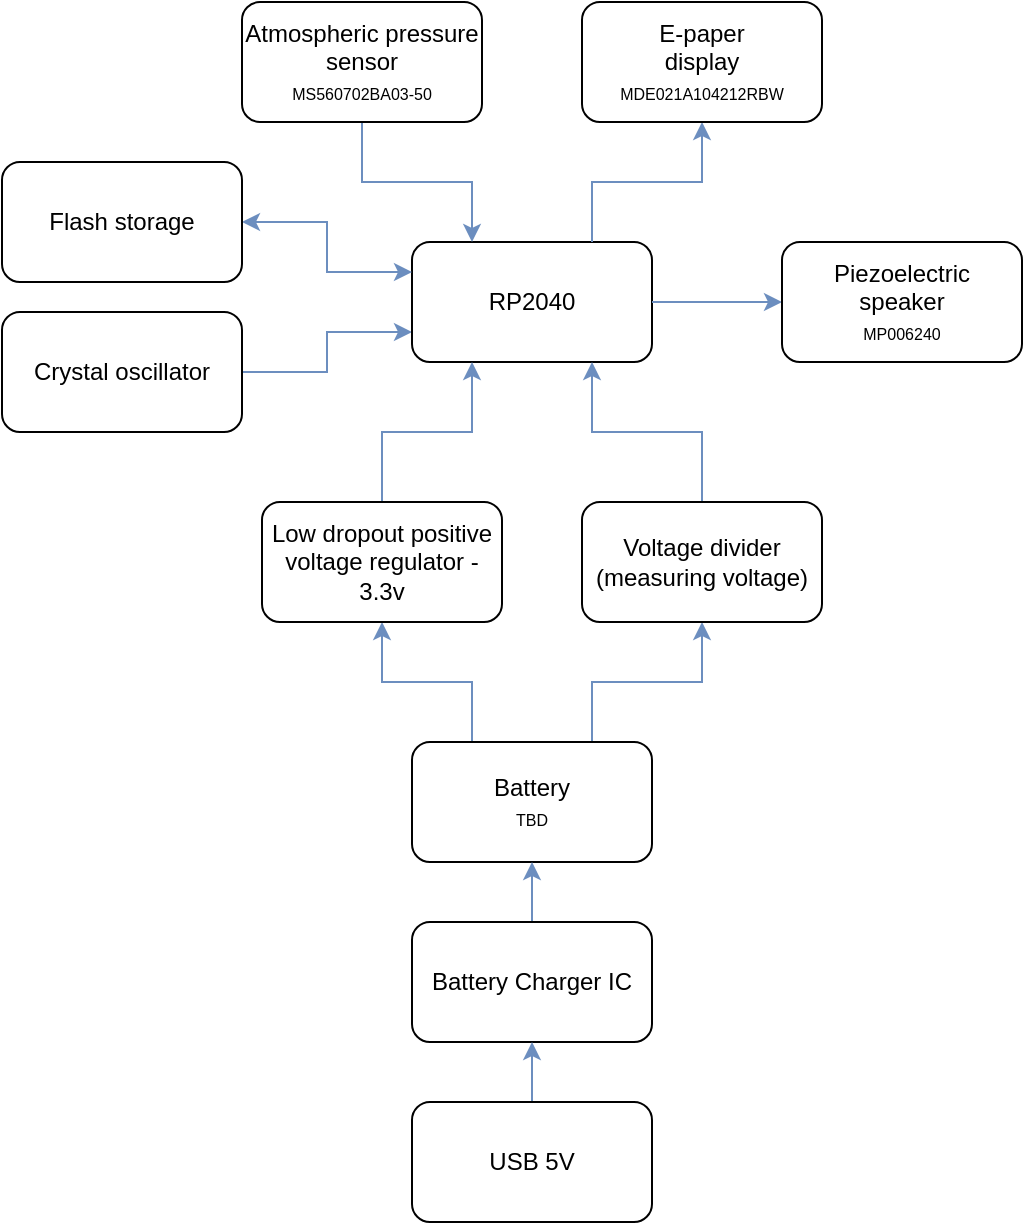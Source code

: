 <mxfile version="16.5.1" type="device"><diagram id="tjSu3hEnXZyojusVfJWB" name="Page-1"><mxGraphModel dx="525" dy="488" grid="1" gridSize="10" guides="1" tooltips="1" connect="1" arrows="1" fold="1" page="1" pageScale="1" pageWidth="850" pageHeight="1100" background="none" math="0" shadow="0"><root><mxCell id="0"/><mxCell id="1" parent="0"/><mxCell id="w5ZtJl2pOUCjqDPW8Yhh-26" style="edgeStyle=orthogonalEdgeStyle;rounded=0;orthogonalLoop=1;jettySize=auto;html=1;exitX=0;exitY=0.75;exitDx=0;exitDy=0;entryX=1;entryY=0.5;entryDx=0;entryDy=0;fontSize=12;startArrow=classic;startFill=1;endArrow=none;endFill=0;fillColor=#dae8fc;strokeColor=#6c8ebf;" parent="1" source="yIp2CMRC2_C_F6frynDm-4" target="w5ZtJl2pOUCjqDPW8Yhh-25" edge="1"><mxGeometry relative="1" as="geometry"/></mxCell><mxCell id="yIp2CMRC2_C_F6frynDm-4" value="RP2040" style="rounded=1;whiteSpace=wrap;html=1;" parent="1" vertex="1"><mxGeometry x="365" y="520" width="120" height="60" as="geometry"/></mxCell><mxCell id="w5ZtJl2pOUCjqDPW8Yhh-1" value="" style="edgeStyle=orthogonalEdgeStyle;rounded=0;orthogonalLoop=1;jettySize=auto;html=1;fontSize=8;startArrow=classic;startFill=1;endArrow=none;endFill=0;entryX=0.75;entryY=0;entryDx=0;entryDy=0;fillColor=#dae8fc;strokeColor=#6c8ebf;" parent="1" source="yIp2CMRC2_C_F6frynDm-5" target="yIp2CMRC2_C_F6frynDm-4" edge="1"><mxGeometry relative="1" as="geometry"/></mxCell><mxCell id="yIp2CMRC2_C_F6frynDm-5" value="&lt;font&gt;E-paper&lt;br&gt;display&lt;br&gt;&lt;span style=&quot;margin: 0px ; padding: 0px ; border: 0px ; outline: 0px ; vertical-align: baseline ; background: rgb(255 , 255 , 255) ; zoom: 1 ; font-family: &amp;#34;arial&amp;#34; , &amp;#34;helvetica&amp;#34; , sans-serif&quot;&gt;&lt;font style=&quot;font-size: 8px&quot;&gt;MDE021A104212RBW&lt;/font&gt;&lt;/span&gt;&lt;br&gt;&lt;/font&gt;" style="rounded=1;whiteSpace=wrap;html=1;" parent="1" vertex="1"><mxGeometry x="450" y="400" width="120" height="60" as="geometry"/></mxCell><mxCell id="yIp2CMRC2_C_F6frynDm-21" value="" style="edgeStyle=orthogonalEdgeStyle;rounded=0;orthogonalLoop=1;jettySize=auto;html=1;exitX=0.25;exitY=0;exitDx=0;exitDy=0;fillColor=#dae8fc;strokeColor=#6c8ebf;" parent="1" source="yIp2CMRC2_C_F6frynDm-6" target="yIp2CMRC2_C_F6frynDm-20" edge="1"><mxGeometry relative="1" as="geometry"/></mxCell><mxCell id="w5ZtJl2pOUCjqDPW8Yhh-15" style="edgeStyle=orthogonalEdgeStyle;rounded=0;orthogonalLoop=1;jettySize=auto;html=1;exitX=0.75;exitY=0;exitDx=0;exitDy=0;entryX=0.5;entryY=1;entryDx=0;entryDy=0;fontSize=12;startArrow=none;startFill=0;endArrow=classic;endFill=1;fillColor=#dae8fc;strokeColor=#6c8ebf;" parent="1" source="yIp2CMRC2_C_F6frynDm-6" target="w5ZtJl2pOUCjqDPW8Yhh-13" edge="1"><mxGeometry relative="1" as="geometry"/></mxCell><mxCell id="yIp2CMRC2_C_F6frynDm-6" value="Battery&lt;br style=&quot;font-size: 11px&quot;&gt;&lt;font style=&quot;font-size: 8px&quot;&gt;TBD&lt;/font&gt;" style="rounded=1;whiteSpace=wrap;html=1;" parent="1" vertex="1"><mxGeometry x="365" y="770" width="120" height="60" as="geometry"/></mxCell><mxCell id="w5ZtJl2pOUCjqDPW8Yhh-7" value="" style="edgeStyle=orthogonalEdgeStyle;rounded=0;orthogonalLoop=1;jettySize=auto;html=1;fontSize=8;startArrow=classic;startFill=1;endArrow=none;endFill=0;fillColor=#dae8fc;strokeColor=#6c8ebf;" parent="1" source="yIp2CMRC2_C_F6frynDm-7" target="yIp2CMRC2_C_F6frynDm-4" edge="1"><mxGeometry relative="1" as="geometry"/></mxCell><mxCell id="yIp2CMRC2_C_F6frynDm-7" value="Piezoelectric&lt;br&gt;speaker&lt;br&gt;&lt;font style=&quot;font-size: 8px&quot;&gt;MP006240&lt;/font&gt;" style="rounded=1;whiteSpace=wrap;html=1;" parent="1" vertex="1"><mxGeometry x="550" y="520" width="120" height="60" as="geometry"/></mxCell><mxCell id="w5ZtJl2pOUCjqDPW8Yhh-3" value="" style="edgeStyle=orthogonalEdgeStyle;rounded=0;orthogonalLoop=1;jettySize=auto;html=1;fontSize=8;exitX=0.5;exitY=1;exitDx=0;exitDy=0;entryX=0.25;entryY=0;entryDx=0;entryDy=0;fillColor=#dae8fc;strokeColor=#6c8ebf;" parent="1" source="yIp2CMRC2_C_F6frynDm-8" target="yIp2CMRC2_C_F6frynDm-4" edge="1"><mxGeometry relative="1" as="geometry"/></mxCell><mxCell id="yIp2CMRC2_C_F6frynDm-8" value="Atmospheric pressure&lt;br&gt;sensor&lt;br&gt;&lt;font style=&quot;font-size: 8px&quot;&gt;MS560702BA03-50&lt;/font&gt;" style="rounded=1;whiteSpace=wrap;html=1;" parent="1" vertex="1"><mxGeometry x="280" y="400" width="120" height="60" as="geometry"/></mxCell><mxCell id="yIp2CMRC2_C_F6frynDm-18" value="" style="edgeStyle=orthogonalEdgeStyle;rounded=0;orthogonalLoop=1;jettySize=auto;html=1;fillColor=#dae8fc;strokeColor=#6c8ebf;" parent="1" source="yIp2CMRC2_C_F6frynDm-14" target="yIp2CMRC2_C_F6frynDm-6" edge="1"><mxGeometry relative="1" as="geometry"/></mxCell><mxCell id="yIp2CMRC2_C_F6frynDm-14" value="Battery Charger IC" style="rounded=1;whiteSpace=wrap;html=1;" parent="1" vertex="1"><mxGeometry x="365" y="860" width="120" height="60" as="geometry"/></mxCell><mxCell id="yIp2CMRC2_C_F6frynDm-22" value="" style="edgeStyle=orthogonalEdgeStyle;rounded=0;orthogonalLoop=1;jettySize=auto;html=1;entryX=0.25;entryY=1;entryDx=0;entryDy=0;fillColor=#dae8fc;strokeColor=#6c8ebf;" parent="1" source="yIp2CMRC2_C_F6frynDm-20" target="yIp2CMRC2_C_F6frynDm-4" edge="1"><mxGeometry relative="1" as="geometry"/></mxCell><mxCell id="yIp2CMRC2_C_F6frynDm-20" value="Low dropout positive voltage regulator - 3.3v" style="whiteSpace=wrap;html=1;rounded=1;" parent="1" vertex="1"><mxGeometry x="290" y="650" width="120" height="60" as="geometry"/></mxCell><mxCell id="w5ZtJl2pOUCjqDPW8Yhh-12" value="" style="edgeStyle=orthogonalEdgeStyle;rounded=0;orthogonalLoop=1;jettySize=auto;html=1;fontSize=12;startArrow=none;startFill=0;endArrow=classic;endFill=1;fillColor=#dae8fc;strokeColor=#6c8ebf;" parent="1" source="w5ZtJl2pOUCjqDPW8Yhh-9" target="yIp2CMRC2_C_F6frynDm-14" edge="1"><mxGeometry relative="1" as="geometry"/></mxCell><mxCell id="w5ZtJl2pOUCjqDPW8Yhh-9" value="&lt;font style=&quot;font-size: 12px&quot;&gt;USB 5V&lt;/font&gt;" style="rounded=1;whiteSpace=wrap;html=1;fontSize=8;" parent="1" vertex="1"><mxGeometry x="365" y="950" width="120" height="60" as="geometry"/></mxCell><mxCell id="w5ZtJl2pOUCjqDPW8Yhh-17" style="edgeStyle=orthogonalEdgeStyle;rounded=0;orthogonalLoop=1;jettySize=auto;html=1;exitX=0.5;exitY=0;exitDx=0;exitDy=0;entryX=0.75;entryY=1;entryDx=0;entryDy=0;fontSize=12;startArrow=none;startFill=0;endArrow=classic;endFill=1;fillColor=#dae8fc;strokeColor=#6c8ebf;" parent="1" source="w5ZtJl2pOUCjqDPW8Yhh-13" target="yIp2CMRC2_C_F6frynDm-4" edge="1"><mxGeometry relative="1" as="geometry"/></mxCell><mxCell id="w5ZtJl2pOUCjqDPW8Yhh-13" value="Voltage divider (measuring voltage)" style="rounded=1;whiteSpace=wrap;html=1;fontSize=12;" parent="1" vertex="1"><mxGeometry x="450" y="650" width="120" height="60" as="geometry"/></mxCell><mxCell id="w5ZtJl2pOUCjqDPW8Yhh-24" value="" style="edgeStyle=orthogonalEdgeStyle;rounded=0;orthogonalLoop=1;jettySize=auto;html=1;fontSize=8;startArrow=classic;startFill=1;endArrow=classic;endFill=1;entryX=0;entryY=0.25;entryDx=0;entryDy=0;fillColor=#dae8fc;strokeColor=#6c8ebf;" parent="1" source="w5ZtJl2pOUCjqDPW8Yhh-23" target="yIp2CMRC2_C_F6frynDm-4" edge="1"><mxGeometry relative="1" as="geometry"/></mxCell><mxCell id="w5ZtJl2pOUCjqDPW8Yhh-23" value="&lt;font style=&quot;font-size: 12px&quot;&gt;Flash storage&lt;/font&gt;" style="rounded=1;whiteSpace=wrap;html=1;fontSize=8;" parent="1" vertex="1"><mxGeometry x="160" y="480" width="120" height="60" as="geometry"/></mxCell><mxCell id="w5ZtJl2pOUCjqDPW8Yhh-25" value="Crystal oscillator" style="rounded=1;whiteSpace=wrap;html=1;fontSize=12;" parent="1" vertex="1"><mxGeometry x="160" y="555" width="120" height="60" as="geometry"/></mxCell></root></mxGraphModel></diagram></mxfile>